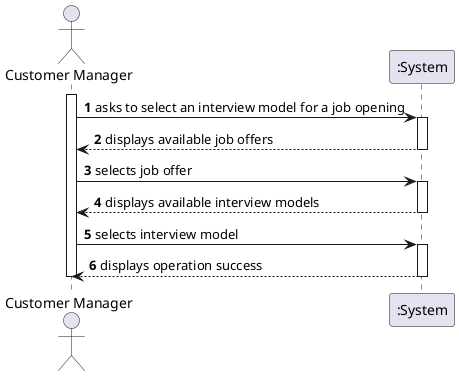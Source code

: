 @startuml US1011_SSD

autonumber

actor CM as "Customer Manager"

activate CM

CM -> ":System" : asks to select an interview model for a job opening
activate ":System"

":System" --> CM : displays available job offers
deactivate ":System"

CM -> ":System" : selects job offer
activate ":System"

":System" --> CM : displays available interview models
deactivate ":System"

CM -> ":System" : selects interview model
activate ":System"

":System" --> CM : displays operation success
deactivate ":System"
deactivate CM

@enduml
